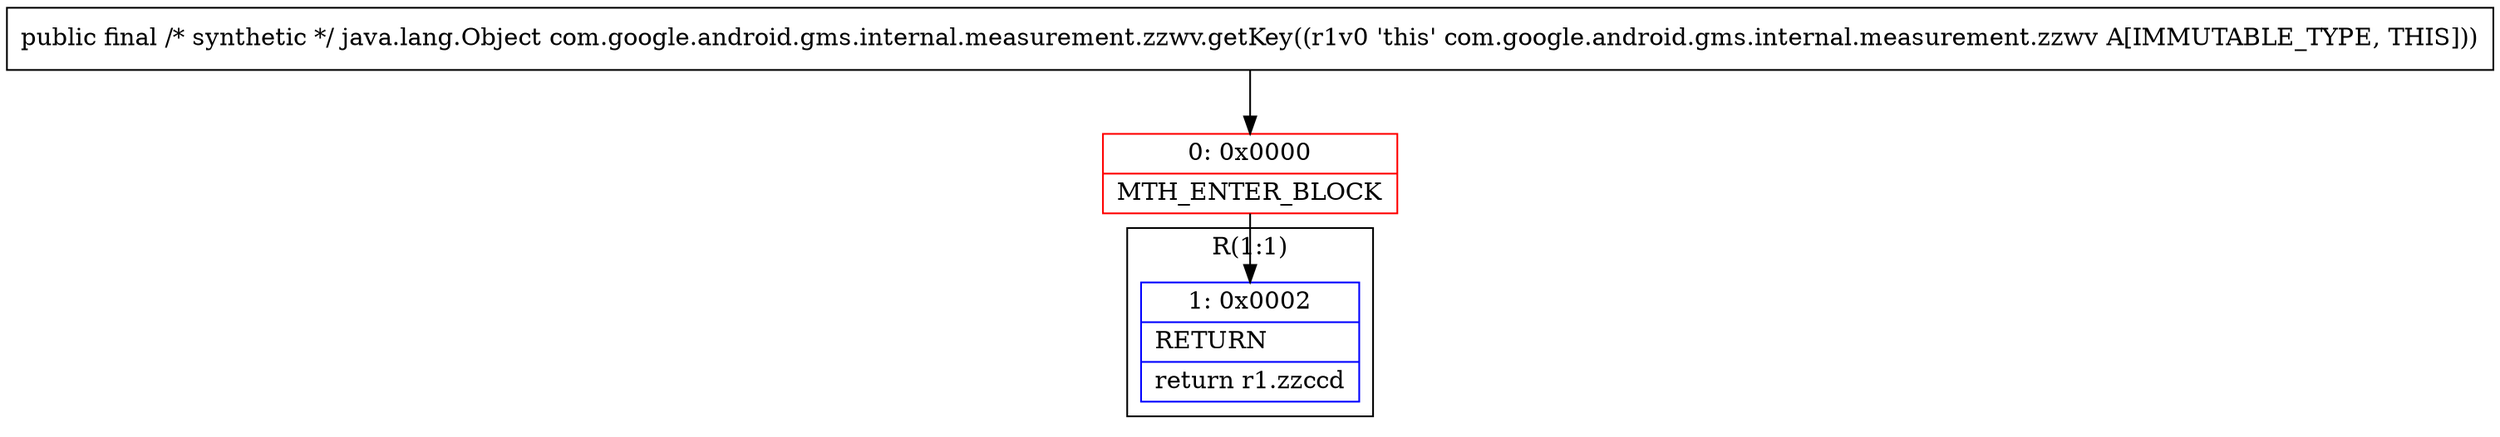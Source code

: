 digraph "CFG forcom.google.android.gms.internal.measurement.zzwv.getKey()Ljava\/lang\/Object;" {
subgraph cluster_Region_965825509 {
label = "R(1:1)";
node [shape=record,color=blue];
Node_1 [shape=record,label="{1\:\ 0x0002|RETURN\l|return r1.zzccd\l}"];
}
Node_0 [shape=record,color=red,label="{0\:\ 0x0000|MTH_ENTER_BLOCK\l}"];
MethodNode[shape=record,label="{public final \/* synthetic *\/ java.lang.Object com.google.android.gms.internal.measurement.zzwv.getKey((r1v0 'this' com.google.android.gms.internal.measurement.zzwv A[IMMUTABLE_TYPE, THIS])) }"];
MethodNode -> Node_0;
Node_0 -> Node_1;
}

